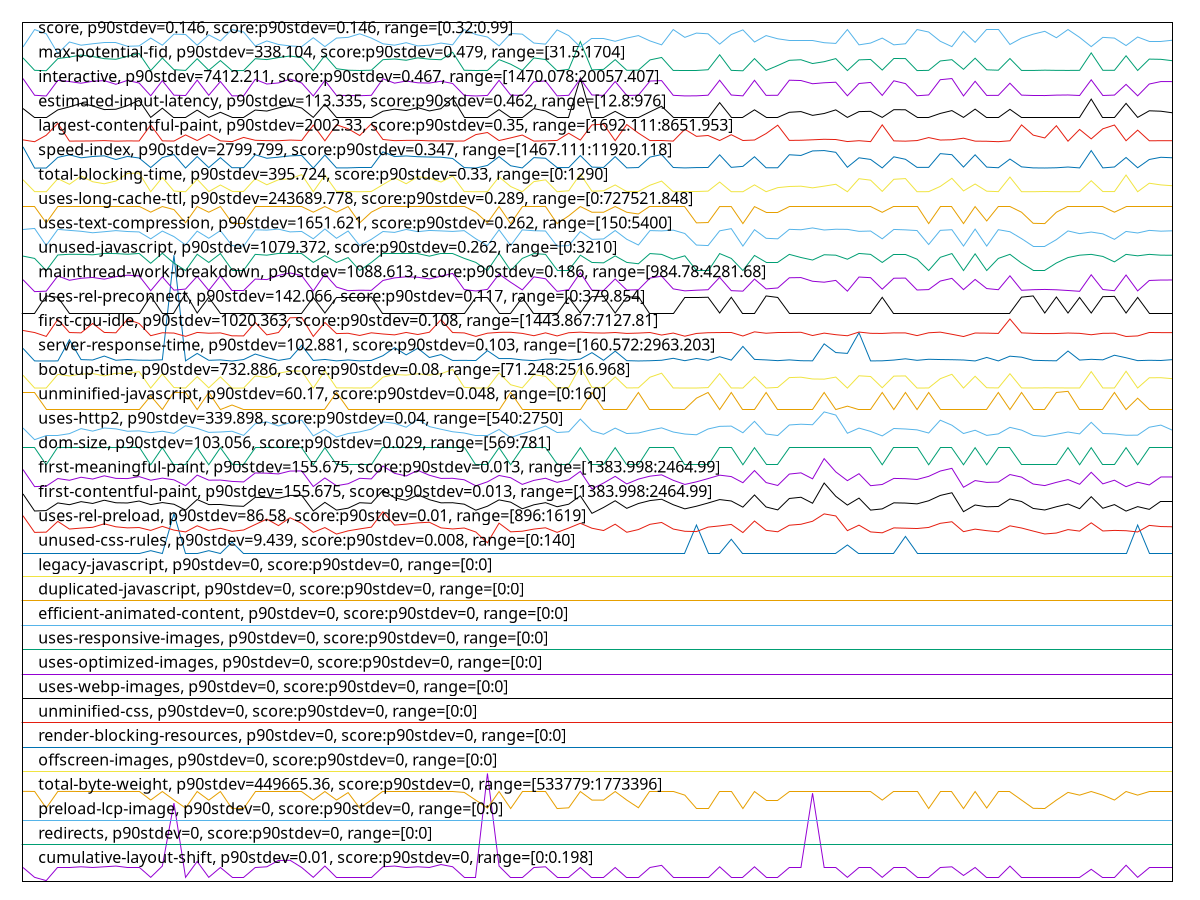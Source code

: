 reset

$cumulativeLayoutShiftP90Stdev001ScoreP90Stdev0Range00198 <<EOF
0 0.5744525546640389
1 0.17045255466403877
2 0.03621108272334811
3 0.5731552573667416
4 0.5731552573667416
5 0.6023444465559307
6 0.5744525546640389
7 0.6023444465559307
8 0.6334255276370118
9 0.5731552573667416
10 0.5731552573667416
11 0.17045255466403877
12 0.6334255276370118
13 3.2132941462556293
14 0.17045255466403877
15 0.8209390411505253
16 0.17045255466403877
17 0.5744525546640389
18 0.17045255466403877
19 0.17045255466403877
20 0.5731552573667416
21 0.6023444465559307
22 0.860668770880255
23 0.8704525546640387
24 0.5744525546640389
25 0.17045255466403877
26 0.6334255276370118
27 0.17045255466403877
28 0.17045255466403877
29 0.17045255466403877
30 0.17045255466403877
31 0.6023444465559307
32 0.6334255276370118
33 0.5731552573667416
34 0.6023444465559307
35 0.5744525546640389
36 0.6950471492586332
37 0.6044525546640387
38 0.17045255466403877
39 0.17045255466403877
40 4.426452554664038
41 0.6334255276370118
42 0.17045255466403877
43 0.17045255466403877
44 0.5731552573667416
45 0.6023444465559307
46 0.17045255466403877
47 0.17045255466403877
48 0.5744525546640389
49 0.17045255466403877
50 0.17045255466403877
51 0.5731552573667416
52 0.17045255466403877
53 0.17045255466403877
54 0.5744525546640389
55 0.6615336357451198
56 0.17045255466403877
57 0.17045255466403877
58 0.17045255466403877
59 0.17045255466403877
60 0.6023444465559307
61 0.17045255466403877
62 0.17045255466403877
63 0.6023444465559307
64 0.17045255466403877
65 0.17045255466403877
66 0.5744525546640389
67 0.5731552573667416
68 3.615996848958332
69 0.5731552573667416
70 0.5744525546640389
71 0.17045255466403877
72 0.5744525546640389
73 0.5731552573667416
74 0.17045255466403877
75 0.5744525546640389
76 0.5731552573667416
77 0.17045255466403877
78 0.17045255466403877
79 0.5731552573667416
80 0.6014795816910659
81 0.2474563084177925
82 0.5744525546640389
83 0.17045255466403877
84 0.17045255466403877
85 0.6307228249343091
86 0.17045255466403877
87 0.17045255466403877
88 0.17045255466403877
89 0.17045255466403877
90 0.17045255466403877
91 0.17045255466403877
92 0.49918405569632096
93 0.17045255466403877
94 0.17045255466403877
95 0.6663985006099846
96 0.17045255466403877
97 0.5731552573667416
98 0.5731552573667416
99 0.5731552573667416
EOF

$redirectsP90Stdev0ScoreP90Stdev0Range00 <<EOF
0 1.5
1 1.5
2 1.5
3 1.5
4 1.5
5 1.5
6 1.5
7 1.5
8 1.5
9 1.5
10 1.5
11 1.5
12 1.5
13 1.5
14 1.5
15 1.5
16 1.5
17 1.5
18 1.5
19 1.5
20 1.5
21 1.5
22 1.5
23 1.5
24 1.5
25 1.5
26 1.5
27 1.5
28 1.5
29 1.5
30 1.5
31 1.5
32 1.5
33 1.5
34 1.5
35 1.5
36 1.5
37 1.5
38 1.5
39 1.5
40 1.5
41 1.5
42 1.5
43 1.5
44 1.5
45 1.5
46 1.5
47 1.5
48 1.5
49 1.5
50 1.5
51 1.5
52 1.5
53 1.5
54 1.5
55 1.5
56 1.5
57 1.5
58 1.5
59 1.5
60 1.5
61 1.5
62 1.5
63 1.5
64 1.5
65 1.5
66 1.5
67 1.5
68 1.5
69 1.5
70 1.5
71 1.5
72 1.5
73 1.5
74 1.5
75 1.5
76 1.5
77 1.5
78 1.5
79 1.5
80 1.5
81 1.5
82 1.5
83 1.5
84 1.5
85 1.5
86 1.5
87 1.5
88 1.5
89 1.5
90 1.5
91 1.5
92 1.5
93 1.5
94 1.5
95 1.5
96 1.5
97 1.5
98 1.5
99 1.5
EOF

$preloadLcpImageP90Stdev0ScoreP90Stdev0Range00 <<EOF
0 2.5
1 2.5
2 2.5
3 2.5
4 2.5
5 2.5
6 2.5
7 2.5
8 2.5
9 2.5
10 2.5
11 2.5
12 2.5
13 2.5
14 2.5
15 2.5
16 2.5
17 2.5
18 2.5
19 2.5
20 2.5
21 2.5
22 2.5
23 2.5
24 2.5
25 2.5
26 2.5
27 2.5
28 2.5
29 2.5
30 2.5
31 2.5
32 2.5
33 2.5
34 2.5
35 2.5
36 2.5
37 2.5
38 2.5
39 2.5
40 2.5
41 2.5
42 2.5
43 2.5
44 2.5
45 2.5
46 2.5
47 2.5
48 2.5
49 2.5
50 2.5
51 2.5
52 2.5
53 2.5
54 2.5
55 2.5
56 2.5
57 2.5
58 2.5
59 2.5
60 2.5
61 2.5
62 2.5
63 2.5
64 2.5
65 2.5
66 2.5
67 2.5
68 2.5
69 2.5
70 2.5
71 2.5
72 2.5
73 2.5
74 2.5
75 2.5
76 2.5
77 2.5
78 2.5
79 2.5
80 2.5
81 2.5
82 2.5
83 2.5
84 2.5
85 2.5
86 2.5
87 2.5
88 2.5
89 2.5
90 2.5
91 2.5
92 2.5
93 2.5
94 2.5
95 2.5
96 2.5
97 2.5
98 2.5
99 2.5
EOF

$totalByteWeightP90Stdev44966536ScoreP90Stdev0Range5337791773396 <<EOF
0 3.693178515045104
1 3.689917172338967
2 3.0091481227321895
3 3.688505079732719
4 3.689901255031006
5 3.685719550839557
6 3.685714434561998
7 3.6857314888205273
8 3.6857104552350073
9 3.6857070443833013
10 3.685700791155174
11 3.337000325655127
12 3.685717845413704
13 3.3387699892152116
14 3.010125900221218
15 3.6866347960473096
16 3.3318721101152864
17 3.6866734523666436
18 2.988505079732719
19 2.9902286967947735
20 3.6866842533970456
21 3.6866666306632316
22 3.686674020841928
23 3.6866529872564078
24 3.6866677676138004
25 3.337527870718975
26 3.6866546926822608
27 3.3374920567760626
28 3.6419463854717207
29 3.010104298160414
30 3.3375216174908475
31 3.6866734523666436
32 3.6866706099902222
33 3.6866916435757418
34 3.6866751577924965
35 3.6866563981081137
36 3.6866819794959085
37 3.6866853903476144
38 3.6499601815547633
39 3.3318317483701
40 3.010134427350483
41 3.6866808425453397
42 2.988497689554023
43 3.6866546926822608
44 3.6867052869825656
45 3.68665582963283
46 2.988486888523621
47 3.0184580424634793
48 3.6866717469407906
49 3.335296036752739
50 3.3346530912061745
51 3.6866922120510264
52 3.3346610498601548
53 3.021247550683632
54 3.686701307655575
55 3.6867086978342716
56 3.686679705594771
57 3.538223522045471
58 3.010129311072924
59 3.010107140536835
60 3.6867035815567126
61 3.686703013081428
62 2.9884993949798755
63 3.6866785686442025
64 3.3318857535221102
65 3.3318812057198355
66 3.686671178465506
67 3.6866768632183495
68 3.6866706099902222
69 3.6866836849217615
70 3.6866666306632316
71 3.686704150031997
72 3.6866768632183495
73 3.6867052869825656
74 3.3346451325521937
75 3.6866922120510264
76 3.6866660621879475
77 3.6867121086859775
78 2.9902343815476167
79 3.68668482187233
80 3.6866899381498888
81 2.988515880763121
82 3.6866950544274477
83 3.0100770113467665
84 3.686683116446477
85 3.6866569665833984
86 3.335281824870631
87 2.9983527770829745
88 2.990229265270058
89 3.335302858456151
90 3.649957339178342
91 3.538208741688079
92 3.686678000168918
93 3.5382326176500203
94 3.3364699382148575
95 3.6866933490015947
96 3.538193392855402
97 3.6866484394541335
98 3.6867104032601246
99 3.6866552611575454
EOF

$offscreenImagesP90Stdev0ScoreP90Stdev0Range00 <<EOF
0 4.5
1 4.5
2 4.5
3 4.5
4 4.5
5 4.5
6 4.5
7 4.5
8 4.5
9 4.5
10 4.5
11 4.5
12 4.5
13 4.5
14 4.5
15 4.5
16 4.5
17 4.5
18 4.5
19 4.5
20 4.5
21 4.5
22 4.5
23 4.5
24 4.5
25 4.5
26 4.5
27 4.5
28 4.5
29 4.5
30 4.5
31 4.5
32 4.5
33 4.5
34 4.5
35 4.5
36 4.5
37 4.5
38 4.5
39 4.5
40 4.5
41 4.5
42 4.5
43 4.5
44 4.5
45 4.5
46 4.5
47 4.5
48 4.5
49 4.5
50 4.5
51 4.5
52 4.5
53 4.5
54 4.5
55 4.5
56 4.5
57 4.5
58 4.5
59 4.5
60 4.5
61 4.5
62 4.5
63 4.5
64 4.5
65 4.5
66 4.5
67 4.5
68 4.5
69 4.5
70 4.5
71 4.5
72 4.5
73 4.5
74 4.5
75 4.5
76 4.5
77 4.5
78 4.5
79 4.5
80 4.5
81 4.5
82 4.5
83 4.5
84 4.5
85 4.5
86 4.5
87 4.5
88 4.5
89 4.5
90 4.5
91 4.5
92 4.5
93 4.5
94 4.5
95 4.5
96 4.5
97 4.5
98 4.5
99 4.5
EOF

$renderBlockingResourcesP90Stdev0ScoreP90Stdev0Range00 <<EOF
0 5.5
1 5.5
2 5.5
3 5.5
4 5.5
5 5.5
6 5.5
7 5.5
8 5.5
9 5.5
10 5.5
11 5.5
12 5.5
13 5.5
14 5.5
15 5.5
16 5.5
17 5.5
18 5.5
19 5.5
20 5.5
21 5.5
22 5.5
23 5.5
24 5.5
25 5.5
26 5.5
27 5.5
28 5.5
29 5.5
30 5.5
31 5.5
32 5.5
33 5.5
34 5.5
35 5.5
36 5.5
37 5.5
38 5.5
39 5.5
40 5.5
41 5.5
42 5.5
43 5.5
44 5.5
45 5.5
46 5.5
47 5.5
48 5.5
49 5.5
50 5.5
51 5.5
52 5.5
53 5.5
54 5.5
55 5.5
56 5.5
57 5.5
58 5.5
59 5.5
60 5.5
61 5.5
62 5.5
63 5.5
64 5.5
65 5.5
66 5.5
67 5.5
68 5.5
69 5.5
70 5.5
71 5.5
72 5.5
73 5.5
74 5.5
75 5.5
76 5.5
77 5.5
78 5.5
79 5.5
80 5.5
81 5.5
82 5.5
83 5.5
84 5.5
85 5.5
86 5.5
87 5.5
88 5.5
89 5.5
90 5.5
91 5.5
92 5.5
93 5.5
94 5.5
95 5.5
96 5.5
97 5.5
98 5.5
99 5.5
EOF

$unminifiedCssP90Stdev0ScoreP90Stdev0Range00 <<EOF
0 6.5
1 6.5
2 6.5
3 6.5
4 6.5
5 6.5
6 6.5
7 6.5
8 6.5
9 6.5
10 6.5
11 6.5
12 6.5
13 6.5
14 6.5
15 6.5
16 6.5
17 6.5
18 6.5
19 6.5
20 6.5
21 6.5
22 6.5
23 6.5
24 6.5
25 6.5
26 6.5
27 6.5
28 6.5
29 6.5
30 6.5
31 6.5
32 6.5
33 6.5
34 6.5
35 6.5
36 6.5
37 6.5
38 6.5
39 6.5
40 6.5
41 6.5
42 6.5
43 6.5
44 6.5
45 6.5
46 6.5
47 6.5
48 6.5
49 6.5
50 6.5
51 6.5
52 6.5
53 6.5
54 6.5
55 6.5
56 6.5
57 6.5
58 6.5
59 6.5
60 6.5
61 6.5
62 6.5
63 6.5
64 6.5
65 6.5
66 6.5
67 6.5
68 6.5
69 6.5
70 6.5
71 6.5
72 6.5
73 6.5
74 6.5
75 6.5
76 6.5
77 6.5
78 6.5
79 6.5
80 6.5
81 6.5
82 6.5
83 6.5
84 6.5
85 6.5
86 6.5
87 6.5
88 6.5
89 6.5
90 6.5
91 6.5
92 6.5
93 6.5
94 6.5
95 6.5
96 6.5
97 6.5
98 6.5
99 6.5
EOF

$usesWebpImagesP90Stdev0ScoreP90Stdev0Range00 <<EOF
0 7.5
1 7.5
2 7.5
3 7.5
4 7.5
5 7.5
6 7.5
7 7.5
8 7.5
9 7.5
10 7.5
11 7.5
12 7.5
13 7.5
14 7.5
15 7.5
16 7.5
17 7.5
18 7.5
19 7.5
20 7.5
21 7.5
22 7.5
23 7.5
24 7.5
25 7.5
26 7.5
27 7.5
28 7.5
29 7.5
30 7.5
31 7.5
32 7.5
33 7.5
34 7.5
35 7.5
36 7.5
37 7.5
38 7.5
39 7.5
40 7.5
41 7.5
42 7.5
43 7.5
44 7.5
45 7.5
46 7.5
47 7.5
48 7.5
49 7.5
50 7.5
51 7.5
52 7.5
53 7.5
54 7.5
55 7.5
56 7.5
57 7.5
58 7.5
59 7.5
60 7.5
61 7.5
62 7.5
63 7.5
64 7.5
65 7.5
66 7.5
67 7.5
68 7.5
69 7.5
70 7.5
71 7.5
72 7.5
73 7.5
74 7.5
75 7.5
76 7.5
77 7.5
78 7.5
79 7.5
80 7.5
81 7.5
82 7.5
83 7.5
84 7.5
85 7.5
86 7.5
87 7.5
88 7.5
89 7.5
90 7.5
91 7.5
92 7.5
93 7.5
94 7.5
95 7.5
96 7.5
97 7.5
98 7.5
99 7.5
EOF

$usesOptimizedImagesP90Stdev0ScoreP90Stdev0Range00 <<EOF
0 8.5
1 8.5
2 8.5
3 8.5
4 8.5
5 8.5
6 8.5
7 8.5
8 8.5
9 8.5
10 8.5
11 8.5
12 8.5
13 8.5
14 8.5
15 8.5
16 8.5
17 8.5
18 8.5
19 8.5
20 8.5
21 8.5
22 8.5
23 8.5
24 8.5
25 8.5
26 8.5
27 8.5
28 8.5
29 8.5
30 8.5
31 8.5
32 8.5
33 8.5
34 8.5
35 8.5
36 8.5
37 8.5
38 8.5
39 8.5
40 8.5
41 8.5
42 8.5
43 8.5
44 8.5
45 8.5
46 8.5
47 8.5
48 8.5
49 8.5
50 8.5
51 8.5
52 8.5
53 8.5
54 8.5
55 8.5
56 8.5
57 8.5
58 8.5
59 8.5
60 8.5
61 8.5
62 8.5
63 8.5
64 8.5
65 8.5
66 8.5
67 8.5
68 8.5
69 8.5
70 8.5
71 8.5
72 8.5
73 8.5
74 8.5
75 8.5
76 8.5
77 8.5
78 8.5
79 8.5
80 8.5
81 8.5
82 8.5
83 8.5
84 8.5
85 8.5
86 8.5
87 8.5
88 8.5
89 8.5
90 8.5
91 8.5
92 8.5
93 8.5
94 8.5
95 8.5
96 8.5
97 8.5
98 8.5
99 8.5
EOF

$usesResponsiveImagesP90Stdev0ScoreP90Stdev0Range00 <<EOF
0 9.5
1 9.5
2 9.5
3 9.5
4 9.5
5 9.5
6 9.5
7 9.5
8 9.5
9 9.5
10 9.5
11 9.5
12 9.5
13 9.5
14 9.5
15 9.5
16 9.5
17 9.5
18 9.5
19 9.5
20 9.5
21 9.5
22 9.5
23 9.5
24 9.5
25 9.5
26 9.5
27 9.5
28 9.5
29 9.5
30 9.5
31 9.5
32 9.5
33 9.5
34 9.5
35 9.5
36 9.5
37 9.5
38 9.5
39 9.5
40 9.5
41 9.5
42 9.5
43 9.5
44 9.5
45 9.5
46 9.5
47 9.5
48 9.5
49 9.5
50 9.5
51 9.5
52 9.5
53 9.5
54 9.5
55 9.5
56 9.5
57 9.5
58 9.5
59 9.5
60 9.5
61 9.5
62 9.5
63 9.5
64 9.5
65 9.5
66 9.5
67 9.5
68 9.5
69 9.5
70 9.5
71 9.5
72 9.5
73 9.5
74 9.5
75 9.5
76 9.5
77 9.5
78 9.5
79 9.5
80 9.5
81 9.5
82 9.5
83 9.5
84 9.5
85 9.5
86 9.5
87 9.5
88 9.5
89 9.5
90 9.5
91 9.5
92 9.5
93 9.5
94 9.5
95 9.5
96 9.5
97 9.5
98 9.5
99 9.5
EOF

$efficientAnimatedContentP90Stdev0ScoreP90Stdev0Range00 <<EOF
0 10.5
1 10.5
2 10.5
3 10.5
4 10.5
5 10.5
6 10.5
7 10.5
8 10.5
9 10.5
10 10.5
11 10.5
12 10.5
13 10.5
14 10.5
15 10.5
16 10.5
17 10.5
18 10.5
19 10.5
20 10.5
21 10.5
22 10.5
23 10.5
24 10.5
25 10.5
26 10.5
27 10.5
28 10.5
29 10.5
30 10.5
31 10.5
32 10.5
33 10.5
34 10.5
35 10.5
36 10.5
37 10.5
38 10.5
39 10.5
40 10.5
41 10.5
42 10.5
43 10.5
44 10.5
45 10.5
46 10.5
47 10.5
48 10.5
49 10.5
50 10.5
51 10.5
52 10.5
53 10.5
54 10.5
55 10.5
56 10.5
57 10.5
58 10.5
59 10.5
60 10.5
61 10.5
62 10.5
63 10.5
64 10.5
65 10.5
66 10.5
67 10.5
68 10.5
69 10.5
70 10.5
71 10.5
72 10.5
73 10.5
74 10.5
75 10.5
76 10.5
77 10.5
78 10.5
79 10.5
80 10.5
81 10.5
82 10.5
83 10.5
84 10.5
85 10.5
86 10.5
87 10.5
88 10.5
89 10.5
90 10.5
91 10.5
92 10.5
93 10.5
94 10.5
95 10.5
96 10.5
97 10.5
98 10.5
99 10.5
EOF

$duplicatedJavascriptP90Stdev0ScoreP90Stdev0Range00 <<EOF
0 11.5
1 11.5
2 11.5
3 11.5
4 11.5
5 11.5
6 11.5
7 11.5
8 11.5
9 11.5
10 11.5
11 11.5
12 11.5
13 11.5
14 11.5
15 11.5
16 11.5
17 11.5
18 11.5
19 11.5
20 11.5
21 11.5
22 11.5
23 11.5
24 11.5
25 11.5
26 11.5
27 11.5
28 11.5
29 11.5
30 11.5
31 11.5
32 11.5
33 11.5
34 11.5
35 11.5
36 11.5
37 11.5
38 11.5
39 11.5
40 11.5
41 11.5
42 11.5
43 11.5
44 11.5
45 11.5
46 11.5
47 11.5
48 11.5
49 11.5
50 11.5
51 11.5
52 11.5
53 11.5
54 11.5
55 11.5
56 11.5
57 11.5
58 11.5
59 11.5
60 11.5
61 11.5
62 11.5
63 11.5
64 11.5
65 11.5
66 11.5
67 11.5
68 11.5
69 11.5
70 11.5
71 11.5
72 11.5
73 11.5
74 11.5
75 11.5
76 11.5
77 11.5
78 11.5
79 11.5
80 11.5
81 11.5
82 11.5
83 11.5
84 11.5
85 11.5
86 11.5
87 11.5
88 11.5
89 11.5
90 11.5
91 11.5
92 11.5
93 11.5
94 11.5
95 11.5
96 11.5
97 11.5
98 11.5
99 11.5
EOF

$legacyJavascriptP90Stdev0ScoreP90Stdev0Range00 <<EOF
0 12.5
1 12.5
2 12.5
3 12.5
4 12.5
5 12.5
6 12.5
7 12.5
8 12.5
9 12.5
10 12.5
11 12.5
12 12.5
13 12.5
14 12.5
15 12.5
16 12.5
17 12.5
18 12.5
19 12.5
20 12.5
21 12.5
22 12.5
23 12.5
24 12.5
25 12.5
26 12.5
27 12.5
28 12.5
29 12.5
30 12.5
31 12.5
32 12.5
33 12.5
34 12.5
35 12.5
36 12.5
37 12.5
38 12.5
39 12.5
40 12.5
41 12.5
42 12.5
43 12.5
44 12.5
45 12.5
46 12.5
47 12.5
48 12.5
49 12.5
50 12.5
51 12.5
52 12.5
53 12.5
54 12.5
55 12.5
56 12.5
57 12.5
58 12.5
59 12.5
60 12.5
61 12.5
62 12.5
63 12.5
64 12.5
65 12.5
66 12.5
67 12.5
68 12.5
69 12.5
70 12.5
71 12.5
72 12.5
73 12.5
74 12.5
75 12.5
76 12.5
77 12.5
78 12.5
79 12.5
80 12.5
81 12.5
82 12.5
83 12.5
84 12.5
85 12.5
86 12.5
87 12.5
88 12.5
89 12.5
90 12.5
91 12.5
92 12.5
93 12.5
94 12.5
95 12.5
96 12.5
97 12.5
98 12.5
99 12.5
EOF

$unusedCssRulesP90Stdev9439ScoreP90Stdev0008Range0140 <<EOF
0 13.437
1 13.437
2 13.437
3 13.437
4 13.437
5 13.437
6 13.437
7 13.437
8 13.437
9 13.437
10 13.437
11 13.553666666666667
12 13.437
13 15.070333333333332
14 13.437
15 13.437
16 13.553666666666667
17 13.437
18 13.903666666666666
19 13.437
20 13.437
21 13.437
22 13.437
23 13.437
24 13.437
25 13.437
26 13.437
27 13.437
28 13.437
29 13.437
30 13.437
31 13.437
32 13.437
33 13.437
34 13.437
35 13.437
36 13.437
37 13.437
38 13.437
39 13.437
40 13.437
41 13.437
42 13.437
43 13.437
44 13.437
45 13.437
46 13.437
47 13.437
48 13.437
49 13.437
50 13.437
51 13.437
52 13.437
53 13.437
54 13.437
55 13.437
56 13.437
57 13.437
58 14.603666666666665
59 13.437
60 13.437
61 14.020333333333333
62 13.437
63 13.437
64 13.437
65 13.437
66 13.437
67 13.437
68 13.437
69 13.437
70 13.437
71 13.786999999999999
72 13.437
73 13.437
74 13.437
75 13.437
76 14.136999999999999
77 13.437
78 13.437
79 13.437
80 13.437
81 13.437
82 13.437
83 13.437
84 13.437
85 13.437
86 13.437
87 13.437
88 13.437
89 13.437
90 13.437
91 13.437
92 13.437
93 13.437
94 13.437
95 13.437
96 14.603666666666665
97 13.437
98 13.437
99 13.437
EOF

$usesRelPreloadP90Stdev8658ScoreP90Stdev001Range8961619 <<EOF
0 14.98488190954774
1 14.302469849246233
2 14.313022613065328
3 14.75272110552764
4 14.439655778894473
5 14.478349246231158
6 14.511766331658293
7 14.654228643216081
8 14.531113065326634
9 14.487143216080403
10 14.501213567839198
11 14.383374371859297
12 14.548701005025126
13 14.395685929648241
14 14.321816582914574
15 14.573324120603015
16 14.385133165829146
17 14.46955527638191
18 14.346439698492464
19 14.400962311557791
20 14.624329145728645
21 14.847695979899498
22 14.580359296482413
23 14.902218592964825
24 14.675334170854272
25 14.304228643216081
26 14.499454773869347
27 14.233876884422111
28 14.365786432160805
29 14.44493216080402
30 14.51704271356784
31 15.14669095477387
32 14.601464824120605
33 14.640158291457286
34 14.692922110552765
35 14.717545226130653
36 14.487143216080403
37 14.443173366834172
38 14.481866834170855
39 14.318298994974874
40 13.875082914572864
41 14.68061055276382
42 14.325334170854273
43 14.349957286432161
44 14.437896984924624
45 14.490660804020102
46 14.304228643216081
47 14.480108040201007
48 14.675334170854272
49 14.473072864321608
50 14.37809798994975
51 14.638399497487438
52 14.307746231155779
53 14.418550251256281
54 14.63312311557789
55 14.708751256281408
56 14.439655778894473
57 14.348198492462313
58 14.335886934673368
59 14.51880150753769
60 14.568047738693469
61 14.627846733668342
62 14.295434673366834
63 14.768550251256283
64 14.386891959798996
65 14.327092964824121
66 14.596188442211057
67 14.63488190954774
68 14.757997487437187
69 15.060510050251256
70 14.976087939698493
71 14.372821608040201
72 14.599706030150754
73 14.321816582914574
74 14.284881909547739
75 14.487143216080403
76 14.474831658291459
77 14.460761306532664
78 14.504731155778895
79 14.673575376884424
80 14.738650753768844
81 14.33236934673367
82 14.436138190954775
83 14.372821608040201
84 14.325334170854273
85 14.571565326633166
86 14.481866834170855
87 14.35699246231156
88 14.23739447236181
89 14.276087939698494
90 14.416791457286433
91 14.35523366834171
92 14.694680904522613
93 14.360510050251257
94 14.383374371859297
95 14.371062814070353
96 14.320057788944725
97 14.58915326633166
98 14.54166582914573
99 14.532871859296483
EOF

$firstContentfulPaintP90Stdev155675ScoreP90Stdev0013Range1383998246499 <<EOF
0 15.878032475097232
1 15.17803247509723
2 15.196941676403497
3 15.50895843141277
4 15.43712104197778
5 15.561911317180037
6 15.487551322431363
7 15.620670445460064
8 15.515394176526577
9 15.50675804412754
10 15.587850730016246
11 15.440173210610958
12 15.524994091192543
13 15.45572238434777
14 15.215950816991318
15 15.649055498875889
16 15.442217945336987
17 15.446524524262763
18 15.3910628179103
19 15.37005029678192
20 15.737048015737564
21 15.72832917496759
22 15.696628894349903
23 15.816002919982932
24 15.819534107931142
25 15.181440749216403
26 15.53277614478888
27 15.215244349656203
28 15.294920080328865
29 15.517824883650327
30 15.49380958916586
31 16.02179455724765
32 15.721573509280075
33 15.613709157572575
34 15.843965816088748
35 15.643056844527955
36 15.51361077727817
37 15.517782380737483
38 15.458365606035741
39 15.210409356138307
40 15.374488979355727
41 15.63470846833615
42 15.540715401726374
43 15.2693700860725
44 15.432758749774358
45 15.520645009353922
46 15.353115757831858
47 15.457411013587803
48 15.801398574511381
49 15.082558296847564
50 15.323778409422847
51 15.597491998867682
52 15.28811731681901
53 15.485175754221572
54 15.606110325992418
55 15.660370463511494
56 15.436667294664982
57 15.266854373123062
58 15.374308629157982
59 15.506144623709734
60 15.647309433267145
61 15.588773732461394
62 15.337494214270475
63 15.835437664062884
64 15.343400970428474
65 15.224783381771337
66 15.691690515368332
67 15.742017410358239
68 15.496324153387924
69 16.324323398509936
70 15.781618637855491
71 15.421778064804634
72 15.707035789996226
73 15.215464905312043
74 15.26521054425062
75 15.513169091602803
76 15.503246384544694
77 15.470626547663981
78 15.597946320544168
79 15.81609022326337
80 15.926191721532074
81 15.151331456011945
82 15.425171979831628
83 15.351151434022022
84 15.363725403859723
85 15.672077718545383
86 15.567665866960958
87 15.28409562228203
88 15.220061078408849
89 15.352084200649852
90 15.465702527774587
91 15.273812214828428
92 15.7645652056222
93 15.290436597387465
94 15.440453500090257
95 15.17504004028751
96 15.357756616423519
97 15.2459923352807
98 15.571874229696244
99 15.572078703168845
EOF

$firstMeaningfulPaintP90Stdev155675ScoreP90Stdev0013Range1383998246499 <<EOF
0 16.878032475097232
1 16.178032475097233
2 16.196941676403497
3 16.508958431412772
4 16.43712104197778
5 16.561911317180037
6 16.48755132243136
7 16.620670445460064
8 16.515394176526577
9 16.50675804412754
10 16.587850730016246
11 16.440173210610958
12 16.524994091192543
13 16.45572238434777
14 16.215950816991317
15 16.64905549887589
16 16.44221794533699
17 16.446524524262763
18 16.3910628179103
19 16.370050296781923
20 16.737048015737564
21 16.728329174967588
22 16.696628894349903
23 16.81600291998293
24 16.81953410793114
25 16.181440749216403
26 16.53277614478888
27 16.215244349656203
28 16.294920080328865
29 16.517824883650327
30 16.49380958916586
31 17.02179455724765
32 16.721573509280077
33 16.613709157572575
34 16.843965816088748
35 16.643056844527955
36 16.51361077727817
37 16.517782380737483
38 16.45836560603574
39 16.210409356138307
40 16.37448897935573
41 16.63470846833615
42 16.540715401726374
43 16.2693700860725
44 16.432758749774358
45 16.52064500935392
46 16.35311575783186
47 16.4574110135878
48 16.80139857451138
49 16.082558296847562
50 16.323778409422847
51 16.59749199886768
52 16.288117316819008
53 16.485175754221572
54 16.606110325992418
55 16.660370463511494
56 16.436667294664982
57 16.26685437312306
58 16.374308629157984
59 16.506144623709734
60 16.647309433267143
61 16.588773732461394
62 16.337494214270475
63 16.835437664062884
64 16.343400970428476
65 16.22478338177134
66 16.691690515368332
67 16.742017410358237
68 16.496324153387924
69 17.324323398509936
70 16.78161863785549
71 16.421778064804634
72 16.707035789996226
73 16.215464905312043
74 16.265210544250618
75 16.5131690916028
76 16.503246384544692
77 16.47062654766398
78 16.597946320544168
79 16.81609022326337
80 16.926191721532074
81 16.151331456011945
82 16.425171979831628
83 16.35115143402202
84 16.363725403859725
85 16.67207771854538
86 16.567665866960958
87 16.284095622282027
88 16.220061078408847
89 16.352084200649852
90 16.465702527774585
91 16.27381221482843
92 16.7645652056222
93 16.290436597387465
94 16.440453500090257
95 16.17504004028751
96 16.35775661642352
97 16.2459923352807
98 16.571874229696242
99 16.572078703168845
EOF

$domSizeP90Stdev103056ScoreP90Stdev0029Range569781 <<EOF
0 17.773
1 17.773
2 17.073
3 17.773
4 17.773
5 17.773
6 17.773
7 17.773
8 17.773
9 17.773
10 17.773
11 17.073
12 17.773
13 17.073
14 17.073
15 17.773
16 17.073
17 17.773
18 17.073
19 17.073
20 17.773
21 17.773
22 17.773
23 17.773
24 17.773
25 17.073
26 17.773
27 17.073
28 17.073
29 17.073
30 17.073
31 17.773
32 17.773
33 17.773
34 17.773
35 17.773
36 17.773
37 17.773
38 17.773
39 17.073
40 17.073
41 17.773
42 17.073
43 17.773
44 17.773
45 17.773
46 17.073
47 17.073
48 17.773
49 17.073
50 17.073
51 17.773
52 17.073
53 17.073
54 17.773
55 17.773
56 17.773
57 17.073
58 17.073
59 17.073
60 17.773
61 17.773
62 17.073
63 17.773
64 17.073
65 17.073
66 17.773
67 17.773
68 17.773
69 17.773
70 17.773
71 17.773
72 17.773
73 17.773
74 17.073
75 17.773
76 17.773
77 17.773
78 17.073
79 17.773
80 17.773
81 17.073
82 17.773
83 17.073
84 17.773
85 17.773
86 17.073
87 17.073
88 17.073
89 17.073
90 17.773
91 17.073
92 17.773
93 17.073
94 17.073
95 17.773
96 17.073
97 17.773
98 17.773
99 17.773
EOF

$usesHttp2P90Stdev339898ScoreP90Stdev004Range5402750 <<EOF
0 18.579625
1 18.100948529411763
2 18.255360294117647
3 18.255360294117647
4 18.348007352941174
5 18.55388970588235
6 18.450948529411765
7 18.579625
8 18.54359558823529
9 18.445801470588233
10 18.46124264705882
11 18.38918382352941
12 18.445801470588233
13 18.358301470588234
14 18.672272058823527
15 18.56418382352941
16 18.39947794117647
17 18.41491911764706
18 18.445801470588233
19 18.275948529411764
20 18.754624999999997
21 18.82668382352941
22 18.66197794117647
23 18.795801470588234
24 18.903889705882353
25 18.255360294117647
26 18.517860294117646
27 18.209036764705882
28 18.353154411764706
29 18.420066176470588
30 18.533301470588235
31 18.82668382352941
32 18.770066176470586
33 18.610507352941177
34 18.93477205882353
35 18.636242647058822
36 18.528154411764703
37 18.425213235294116
38 18.373742647058823
39 18.281095588235292
40 18.281095588235292
41 18.517860294117646
42 18.188448529411765
43 18.348007352941174
44 18.48697794117647
45 18.66197794117647
46 18.39433088235294
47 18.425213235294116
48 18.945066176470586
49 18.46124264705882
50 18.32227205882353
51 18.574477941176468
52 18.353154411764706
53 18.373742647058823
54 18.492124999999998
55 18.58477205882353
56 18.41491911764706
57 18.332566176470586
58 18.301683823529412
59 18.538448529411763
60 18.646536764705882
61 18.65683088235294
62 18.384036764705883
63 18.85241911764706
64 18.332566176470586
65 18.270801470588236
66 18.703154411764704
67 18.73403676470588
68 18.713448529411764
69 19.238448529411762
70 19.109772058823527
71 18.363448529411762
72 18.574477941176468
73 18.440654411764704
74 18.255360294117647
75 18.55903676470588
76 18.538448529411763
77 18.502419117647058
78 18.373742647058823
79 18.89874264705882
80 18.692860294117647
81 18.353154411764706
82 18.48697794117647
83 18.275948529411764
84 18.337713235294117
85 18.605360294117645
86 18.492124999999998
87 18.275948529411764
88 18.234772058823527
89 18.32227205882353
90 18.41491911764706
91 18.337713235294117
92 18.811242647058823
93 18.353154411764706
94 18.337713235294117
95 18.281095588235292
96 18.286242647058824
97 18.610507352941177
98 18.698007352941175
99 18.48697794117647
EOF

$unminifiedJavascriptP90Stdev6017ScoreP90Stdev0048Range0160 <<EOF
0 20.034333333333333
1 20.034333333333333
2 19.334333333333333
3 19.334333333333333
4 19.334333333333333
5 19.334333333333333
6 19.334333333333333
7 19.334333333333333
8 19.334333333333333
9 19.334333333333333
10 19.334333333333333
11 19.894333333333332
12 19.334333333333333
13 20.034333333333333
14 20.034333333333333
15 19.334333333333333
16 20.034333333333333
17 19.334333333333333
18 19.521
19 19.334333333333333
20 19.334333333333333
21 19.334333333333333
22 19.334333333333333
23 19.334333333333333
24 19.334333333333333
25 19.334333333333333
26 19.334333333333333
27 20.034333333333333
28 19.334333333333333
29 19.334333333333333
30 19.334333333333333
31 19.334333333333333
32 19.334333333333333
33 19.334333333333333
34 19.334333333333333
35 19.334333333333333
36 19.334333333333333
37 19.334333333333333
38 19.334333333333333
39 19.334333333333333
40 19.334333333333333
41 19.334333333333333
42 20.034333333333333
43 19.334333333333333
44 19.334333333333333
45 19.334333333333333
46 19.334333333333333
47 19.334333333333333
48 19.334333333333333
49 20.034333333333333
50 19.334333333333333
51 19.334333333333333
52 19.334333333333333
53 20.034333333333333
54 19.334333333333333
55 19.334333333333333
56 19.334333333333333
57 19.334333333333333
58 19.801
59 20.034333333333333
60 19.334333333333333
61 20.034333333333333
62 19.334333333333333
63 19.334333333333333
64 20.034333333333333
65 19.334333333333333
66 19.334333333333333
67 19.334333333333333
68 19.334333333333333
69 20.034333333333333
70 19.334333333333333
71 19.474333333333334
72 19.334333333333333
73 19.334333333333333
74 20.034333333333333
75 19.334333333333333
76 20.034333333333333
77 19.334333333333333
78 20.034333333333333
79 19.334333333333333
80 19.334333333333333
81 19.334333333333333
82 19.334333333333333
83 19.334333333333333
84 20.034333333333333
85 19.334333333333333
86 20.034333333333333
87 19.334333333333333
88 19.334333333333333
89 20.034333333333333
90 20.081
91 19.334333333333333
92 19.334333333333333
93 19.334333333333333
94 20.034333333333333
95 19.334333333333333
96 19.801
97 19.334333333333333
98 19.334333333333333
99 19.334333333333333
EOF

$bootupTimeP90Stdev732886ScoreP90Stdev008Range712482516968 <<EOF
0 20.740354351017242
1 20.217484502181282
2 20.21718287508556
3 20.775472981386947
4 20.71131444470101
5 20.785996736324726
6 20.809415410402526
7 20.71492098112305
8 20.822405580204354
9 20.815592271501497
10 20.88713562086113
11 20.215778649419835
12 20.791394273827095
13 20.236525975391515
14 20.216774451793267
15 20.682818621710553
16 20.22470623417643
17 20.67371208116511
18 20.21346088331588
19 20.215668966839573
20 20.71235065644612
21 20.650498340329378
22 20.823792487567932
23 20.9094444804097
24 20.915211475024535
25 20.21447977675884
26 20.925263306228814
27 20.222742050074633
28 20.222498150652733
29 20.217556661773557
30 20.222573196628705
31 20.66381178510461
32 20.768489376046315
33 20.746339267600753
34 20.79993219678539
35 20.75077130975845
36 20.801473525676442
37 20.97564080398156
38 20.24564550466357
39 20.215211475024535
40 20.21704288547654
41 20.836307847252574
42 20.351458887587725
43 20.222654015372054
44 20.76782839418105
45 20.692616451150016
46 20.215901320726708
47 20.242112571025654
48 21.095871673442797
49 20.243128578084924
50 20.239237732869313
51 20.67165408959335
52 20.220378101831617
53 20.225625547382048
54 20.66010855482892
55 20.823645281999685
56 20.21944147032385
57 20.216143776956763
58 20.216797542862796
59 20.232962734724843
60 20.80996959607122
61 20.219056138101088
62 20.21706309016238
63 20.679617622197114
64 20.21620872058981
65 20.242213594454846
66 20.6440645910819
67 20.660493887051683
68 20.58713211596665
69 20.580538172424315
70 20.664628631689194
71 20.21346954246695
72 20.71847844902234
73 20.688699628481185
74 20.22886406988347
75 20.704792660750954
76 20.712578680757716
77 20.216214493357192
78 20.218552464146992
79 20.59874836713151
80 20.779789568197
81 20.215886888808253
82 20.69918153085544
83 20.22717697861602
84 20.220712922339786
85 20.803605120032326
86 20.22082549130374
87 20.217543673046947
88 20.224309356418903
89 20.221747690893046
90 20.21976763168095
91 20.21877038611567
92 20.89003210689516
93 20.220409852052217
94 20.219842677656917
95 20.903756861346373
96 20.217210295730627
97 20.636440208561837
98 20.640030869873577
99 20.598816197148253
EOF

$serverResponseTimeP90Stdev102881ScoreP90Stdev0103Range1605722963203 <<EOF
0 21.840390959310486
1 21.326666344663852
2 21.325624956618043
3 21.326898451954897
4 22.194086881074856
5 21.38053535215097
6 21.365904855905583
7 21.526232193502324
8 21.353182281592566
9 21.383320639643483
10 21.357805858830137
11 21.353032185544357
12 21.372338870013287
13 25.6594874208901
14 21.328792447449803
15 21.63409554641372
16 21.352191957150783
17 21.369109483903912
18 21.322746826209112
19 21.38302663707483
20 21.609510742146483
21 21.46465103442483
22 21.34944844897066
23 21.424586221226985
24 21.96619156367366
25 21.34481868220533
26 21.387093156813897
27 21.329624938933677
28 21.36733773158229
29 21.328812563415028
30 21.348277080841864
31 21.54042787542249
32 21.872256195606763
33 21.57509232564874
34 21.84431202514717
35 21.467016981411522
36 21.586923607964156
37 21.346865868512324
38 21.35026082448931
39 21.343108825161316
40 21.74696622728388
41 21.423741350687592
42 21.424949855982952
43 21.36809904349691
44 21.3385641644027
45 21.398167769360512
46 21.40337470958957
47 21.356860408464623
48 21.40480603788433
49 21.666553429993126
50 21.352502980920782
51 21.727035947893018
52 21.338435731701658
53 21.325592461597296
54 21.334977333065122
55 21.354257712041065
56 21.434034535354364
57 21.33631736582541
58 21.42769955369084
59 21.355113414254042
60 21.499202525769437
61 21.359579158533702
62 21.921961198292575
63 21.389421966634025
64 21.368468867780635
65 21.338858166971356
66 21.370259188685544
67 21.33562259133422
68 21.33093866620098
69 22.026186656262364
70 21.670098482018318
71 21.635401536771322
72 22.482088702564454
73 21.327535973314294
74 21.331573092796496
75 21.362432530831587
76 21.41426054153947
77 21.351812848575413
78 21.394696991668454
79 21.383614642212137
80 21.37688198338996
81 21.364994995324697
82 21.326186656262365
83 21.469633604272545
84 21.327718564383247
85 21.52136412991819
86 21.48044361450737
87 21.35346081034182
88 21.340049651065375
89 21.331772705066793
90 21.732595691204462
91 21.36181357805547
92 21.39288810218026
93 21.37138723012001
94 21.56032411241067
95 21.457010062403704
96 21.339020642075084
97 21.353677443813456
98 21.344722744525033
99 21.379902472937395
EOF

$firstCpuIdleP90Stdev1020363ScoreP90Stdev0108Range1443867712781 <<EOF
0 22.575070016513944
1 22.49025361881295
2 22.331380643975027
3 23.024794347933277
4 22.490122774370466
5 22.477081302191436
6 22.861413299993252
7 22.493704331088775
8 22.480041967597405
9 23.031380643975027
10 22.86000100640036
11 22.360543804240187
12 22.480898516637215
13 22.468323263866413
14 22.33365981643213
15 22.493588912517406
16 22.462021244592336
17 22.475318345492685
18 22.35465552886635
19 22.352136153559037
20 22.903426486358434
21 22.395093348144005
22 22.491422954935796
23 23.093404215257014
24 23.10876714330772
25 22.32952210196776
26 22.902012677724628
27 22.447754104314697
28 22.45949167719161
29 22.369854143843494
30 22.47926130833424
31 22.430279484693266
32 22.394283352179524
33 22.493739039298784
34 22.408958038462757
35 22.502142282588185
36 23.016769451679146
37 22.489900752011216
38 22.474700346531176
39 22.33299540212629
40 22.46326633276083
41 22.497161792183213
42 22.500914576070894
43 22.45513331767791
44 22.35965481955174
45 22.477887854881118
46 22.350105723273646
47 22.482023365649614
48 22.50597588702202
49 22.47800272252852
50 22.46827175247537
51 22.49158148330769
52 22.453736863149107
53 22.46827368070926
54 22.490761983904754
55 22.386945182651953
56 22.469281871571358
57 22.339763089884624
58 22.452835138343893
59 22.483028113236912
60 22.48976191917119
61 22.491964100003717
62 22.34823271951221
63 22.518488747653407
64 22.46132625400625
65 22.490493270739186
66 22.49401890867471
67 22.500104139367235
68 22.367276232864544
69 22.466552318770116
70 22.401482688867066
71 22.35833824899835
72 22.51018053874855
73 22.45784882191796
74 22.453056334317193
75 22.476494292703148
76 22.473734714545632
77 22.36419512170599
78 22.480141960297665
79 22.506352168092413
80 22.418816822876565
81 22.32591203493409
82 22.469723161670014
83 22.465151043656594
84 22.45329874086327
85 23.044099963363557
86 22.47596044737781
87 22.45631036673631
88 22.44667885223255
89 22.449535930159367
90 22.469453484387504
91 22.456860188856737
92 22.39943800342399
93 22.458194526708105
94 22.461809689788485
95 22.328754664879835
96 22.35066215648169
97 22.49209645948712
98 22.487436744562725
99 22.484989815757253
EOF

$usesRelPreconnectP90Stdev142066ScoreP90Stdev0117Range0379854 <<EOF
0 23.289291327298784
1 23.289291327298784
2 23.989291327298783
3 23.933843603557847
4 23.289291327298784
5 23.289291327298784
6 23.289291327298784
7 23.289291327298784
8 23.289291327298784
9 23.289291327298784
10 23.289291327298784
11 23.983018539009922
12 23.289291327298784
13 23.289291327298784
14 24.093185970577032
15 23.289291327298784
16 23.930233152538683
17 23.289291327298784
18 23.289291327298784
19 23.289291327298784
20 23.289291327298784
21 23.289291327298784
22 23.289291327298784
23 23.289291327298784
24 23.289291327298784
25 23.927189876708933
26 23.289291327298784
27 23.926622701519523
28 23.925818497892745
29 23.924188927385856
30 23.94302845550577
31 23.289291327298784
32 23.289291327298784
33 23.289291327298784
34 23.289291327298784
35 23.289291327298784
36 23.289291327298784
37 23.289291327298784
38 23.289291327298784
39 23.926106318138118
40 23.924188927385856
41 23.289291327298784
42 23.289291327298784
43 23.925238624751334
44 23.289291327298784
45 23.289291327298784
46 23.289291327298784
47 23.927312623578285
48 23.289291327298784
49 23.960691306740195
50 23.962799166772484
51 23.289291327298784
52 23.9376233606037
53 23.957004668009024
54 23.289291327298784
55 23.289291327298784
56 23.289291327298784
57 23.926525350554176
58 23.924188927385856
59 23.935760994310108
60 23.289291327298784
61 23.934046770789873
62 23.289291327298784
63 23.289291327298784
64 23.98945216802414
65 23.927490394906307
66 23.289291327298784
67 23.289291327298784
68 23.289291327298784
69 23.289291327298784
70 23.289291327298784
71 23.289291327298784
72 23.289291327298784
73 23.289291327298784
74 23.932544179803003
75 23.289291327298784
76 23.289291327298784
77 23.289291327298784
78 23.289291327298784
79 23.289291327298784
80 23.289291327298784
81 23.289291327298784
82 23.289291327298784
83 23.289291327298784
84 23.289291327298784
85 23.289291327298784
86 23.939853967505336
87 23.98948602922948
88 23.289291327298784
89 23.946511927004916
90 23.289291327298784
91 23.92583966114608
92 23.289291327298784
93 23.9587654506866
94 23.97181894534439
95 23.289291327298784
96 23.92851892901845
97 23.289291327298784
98 23.289291327298784
99 23.289291327298784
EOF

$mainthreadWorkBreakdownP90Stdev1088613ScoreP90Stdev0186Range98478428168 <<EOF
0 24.654752783934537
1 24.166311318543713
2 24.18515529098226
3 24.808831624692807
4 24.63036933419937
5 24.71275558293547
6 24.746174314813945
7 24.67690131847675
8 24.780910184211756
9 24.838779863264115
10 24.813132711481927
11 24.202491820622875
12 24.773207039018605
13 24.225769062334688
14 24.272063868112145
15 24.79343095909307
16 24.214640422126838
17 24.8168713196151
18 24.211791467734482
19 24.210764944187385
20 24.68114521993585
21 24.65888512712687
22 24.827801217364517
23 24.931626340071915
24 24.823802931585185
25 24.191714729574993
26 24.88465749737175
27 24.35308048132102
28 24.205353899517203
29 24.22444911242207
30 24.21764030829187
31 24.62306554885194
32 24.729043089882747
33 24.77328578603044
34 24.754991167745864
35 24.68678031860398
36 24.798801692792903
37 24.912450505226364
38 24.253440199813845
39 24.191893785280467
40 24.25843969760076
41 24.88332817281487
42 24.549481153616938
43 24.23715081793771
44 24.77158147570293
45 24.693524437688747
46 24.17652686840008
47 24.245931109756995
48 24.93899293553593
49 24.228007727385343
50 24.214274811000475
51 24.685615050321747
52 24.2303204521257
53 24.242278748351065
54 24.721159951519695
55 24.799425106636576
56 24.278723615398523
57 24.19756450759681
58 24.22407506411587
59 24.24347870281708
60 24.751163500492165
61 24.205459832997406
62 24.186067443869316
63 24.680196505936156
64 24.277051178861516
65 24.315838769510975
66 24.73397977755308
67 24.74172510864543
68 24.5909077066272
69 24.551911061410614
70 24.626015749402367
71 24.18465749737175
72 24.76400113834966
73 24.737681824573617
74 24.2668975016573
75 24.71551172834959
76 24.72086277529647
77 24.232362249646776
78 24.249646281279503
79 24.59879178245468
80 24.70949320673099
81 24.247946658274127
82 24.665496126263065
83 24.29174030896149
84 24.244891461707926
85 24.814607343024928
86 24.221901084110645
87 24.245269259871833
88 24.255409812574076
89 24.241250349875116
90 24.21240925679159
91 24.17907958403364
92 24.85678949236301
93 24.252030253316278
94 24.203304602280717
95 24.84657769236435
96 24.195094288832788
97 24.623241792164134
98 24.640785501443023
99 24.643057915213035
EOF

$unusedJavascriptP90Stdev1079372ScoreP90Stdev0262Range03210 <<EOF
0 25.62158359621451
1 25.526630914826498
2 25.02978548895899
3 25.667955835962143
4 25.696662460567822
5 25.692246056782334
6 25.674580441640376
7 25.72978548895899
8 25.7253690851735
9 25.696662460567822
10 25.72978548895899
11 25.327892744479495
12 25.738618296529967
13 25.332309148264983
14 25.02978548895899
15 25.696662460567822
16 25.361015772870662
17 25.7253690851735
18 25.02978548895899
19 25.02978548895899
20 25.692246056782334
21 25.659123028391164
22 25.72978548895899
23 25.7253690851735
24 25.7253690851735
25 25.363223974763407
26 25.64145741324921
27 25.361015772870662
28 25.559753943217665
29 25.02978548895899
30 25.361015772870662
31 25.7253690851735
32 25.7253690851735
33 25.7253690851735
34 25.7253690851735
35 25.619375394321764
36 25.7253690851735
37 25.7253690851735
38 25.52883911671924
39 25.363223974763407
40 25.02978548895899
41 25.73420189274448
42 25.02978548895899
43 25.526630914826498
44 25.7253690851735
45 25.692246056782334
46 25.02978548895899
47 25.02978548895899
48 25.659123028391164
49 25.361015772870662
50 25.34555835962145
51 25.63041640378549
52 25.363223974763407
53 25.308018927444795
54 25.7253690851735
55 25.692246056782334
56 25.495716088328074
57 25.63262460567823
58 25.02978548895899
59 25.02978548895899
60 25.7253690851735
61 25.526630914826498
62 25.02978548895899
63 25.648082018927443
64 25.361015772870662
65 25.361015772870662
66 25.692246056782334
67 25.564170347003152
68 25.46038485804416
69 25.676788643533122
70 25.659123028391164
71 25.49350788643533
72 25.72978548895899
73 25.692246056782334
74 25.361015772870662
75 25.692246056782334
76 25.692246056782334
77 25.495716088328074
78 25.02978548895899
79 25.570794952681386
80 25.7253690851735
81 25.02978548895899
82 25.714328075709776
83 25.02978548895899
84 25.526630914826498
85 25.694454258675076
86 25.33451735015773
87 25.02978548895899
88 25.02978548895899
89 25.338933753943216
90 25.56196214511041
91 25.659123028391164
92 25.692246056782334
93 25.608334384858043
94 25.38530599369085
95 25.692246056782334
96 25.63262460567823
97 25.692246056782334
98 25.659123028391164
99 25.656914826498422
EOF

$usesTextCompressionP90Stdev1651621ScoreP90Stdev0262Range1505400 <<EOF
0 26.712026315789473
1 26.754536437246962
2 26.055953441295546
3 26.71627732793522
4 26.675184210526314
5 26.638342105263156
6 26.57741093117409
7 26.61992105263158
8 26.665265182186232
9 26.628423076923077
10 26.61141902834008
11 26.32801821862348
12 26.646844129554655
13 26.420123481781374
14 26.080042510121455
15 26.644010121457487
16 26.352107287449392
17 26.665265182186232
18 26.05311943319838
19 26.031864372469634
20 26.699273279352226
21 26.68652024291498
22 26.726196356275302
23 26.612836032388664
24 26.63125708502024
25 26.330852226720648
26 26.731864372469634
27 26.35069028340081
28 26.649678137651822
29 26.05311943319838
30 26.30818016194332
31 26.628423076923077
32 26.5929979757085
33 26.713443319838056
34 26.622755060728743
35 26.672350202429147
36 26.65392914979757
37 26.632674089068825
38 26.663848178137652
39 26.330852226720648
40 26.05311943319838
41 26.699273279352226
42 26.05311943319838
43 26.69643927125506
44 26.661014170040485
45 26.649678137651822
46 26.031864372469634
47 26.05311943319838
48 26.627006072874494
49 26.30818016194332
50 26.325184210526313
51 26.669516194331983
52 26.309597165991903
53 26.075791497975708
54 26.666682186234816
55 26.65392914979757
56 26.685103238866397
57 26.547653846153846
58 26.074374493927124
59 26.05311943319838
60 26.656763157894737
61 26.746034412955463
62 26.031864372469634
63 26.703524291497974
64 26.35069028340081
65 26.329435222672064
66 26.717694331983804
67 26.70069028340081
68 26.775791497975707
69 26.690771255060728
70 26.721945344129555
71 26.71627732793522
72 26.635508097165992
73 26.64826113360324
74 26.329435222672064
75 26.713443319838056
76 26.69643927125506
77 26.6680991902834
78 26.09562955465587
79 26.676601214574898
80 26.70210728744939
81 26.031864372469634
82 26.727613360323886
83 26.031864372469634
84 26.703524291497974
85 26.61992105263158
86 26.33652024291498
87 26.031864372469634
88 26.031864372469634
89 26.296844129554653
90 26.652512145748986
91 26.541985829959515
92 26.60716801619433
93 26.533483805668016
94 26.30818016194332
95 26.63125708502024
96 26.56890890688259
97 26.675184210526314
98 26.642593117408907
99 26.658180161943317
EOF

$usesLongCacheTtlP90Stdev243689778ScoreP90Stdev0289Range0727521848 <<EOF
0 27.653507569082908
1 27.653533505883214
2 26.984777230769932
3 27.65358833063817
4 27.653559442683523
5 27.651784015565088
6 27.651787941527854
7 27.651795411662327
8 27.651806544545252
9 27.651808125735577
10 27.651805469937237
11 27.421652251988146
12 27.651915863416818
13 27.527786952313996
14 26.983174490149473
15 27.653568831195276
16 27.41882563190085
17 27.651784669023524
18 26.953533505883215
19 26.953533505883215
20 27.651797229972733
21 27.651796665588854
22 27.65186581480887
23 27.65186581480887
24 27.651868806257244
25 27.421041743929432
26 27.651884456316097
27 27.42125225871447
28 27.65212991004479
29 26.983365774051745
30 27.421296344806564
31 27.65215771226545
32 27.652164226001126
33 27.65218040696572
34 27.651966091443512
35 27.65196933354355
36 27.651952984319593
37 27.651993434459104
38 27.65199108657941
39 27.41719970690394
40 26.98350241963418
41 27.652263678779647
42 26.953533505883215
43 27.65228994140707
44 27.652332730472043
45 27.652313290434464
46 26.953533505883215
47 27.270930149833458
48 27.652099207321342
49 27.418224456690652
50 27.417379309543428
51 27.652170740271384
52 27.417383366211244
53 27.346738360532214
54 27.652159229139
55 27.65217151367643
56 27.652190669985146
57 27.65221244092947
58 26.983450247336442
59 26.996054290320856
60 27.65224326593832
61 27.649301100645218
62 26.953533505883215
63 27.649310270612247
64 27.414543217937318
65 27.41454380467203
66 27.64934945748343
67 27.649338026003612
68 27.64968283014124
69 27.64970692755529
70 27.649707952496723
71 27.649730279378545
72 27.64974533446212
73 27.64976001615157
74 27.414990948122362
75 27.649801041949274
76 27.649795001825623
77 27.64978969022894
78 26.953533505883215
79 27.649813520993995
80 27.649826624600372
81 26.953533505883215
82 27.649870231996573
83 27.06056058345281
84 27.652533229581596
85 27.65255192541562
86 27.418683129382302
87 26.965269436455337
88 26.953533505883215
89 27.418746493032767
90 27.652592300012156
91 27.652622423784393
92 27.652623374636914
93 27.65268808974152
94 27.42037464736604
95 27.65268257547182
96 27.65272715254314
97 27.652718551636237
98 27.652716588654854
99 27.652723786253258
EOF

$totalBlockingTimeP90Stdev395724ScoreP90Stdev033Range01290 <<EOF
0 28.74937125073696
1 28.263720202736632
2 28.25837207120825
3 28.794076579301116
4 28.563215568325987
5 28.901336328286988
6 28.66809836996591
7 28.584905212857755
8 28.69662173811728
9 29.008298958854617
10 29.02493759027625
11 28.25837207120825
12 28.843695355147766
13 28.28451849201367
14 28.25926342646298
15 28.770901342678133
16 28.264314439573116
17 28.534989318592864
18 28.25837207120825
19 28.25837207120825
20 28.790214039863955
21 28.54419998955841
22 28.748035703446956
23 28.792503040158103
24 28.95837207120825
25 28.25837207120825
26 28.93609918322147
27 28.27560493946637
28 28.26728562375555
29 28.25837207120825
30 28.26728562375555
31 28.549953093490856
32 28.82824519739911
33 28.58609368653073
34 28.869841775953187
35 28.817548934342348
36 28.65561939639969
37 28.905211940934556
38 28.26609715008258
39 28.25837207120825
40 28.26015478171771
41 28.866338749802097
42 28.472297332343505
43 28.25866918962649
44 28.67298329388025
45 28.74579156803396
46 28.25837207120825
47 28.298185939252868
48 28.979953564635778
49 28.2785761236488
50 28.29580899190692
51 28.53647491068408
52 28.263720202736632
53 28.26906833426501
54 28.52577864762732
55 28.694541909189574
56 28.25866918962649
57 28.25837207120825
58 28.25837207120825
59 28.283330018340695
60 28.65552758680845
61 28.26015478171771
62 28.25837207120825
63 28.53914897644827
64 28.26015478171771
65 28.42654109593402
66 28.473485806016477
67 28.48566766116446
68 28.41762754338672
69 28.488044608510407
70 28.56410692358072
71 28.25837207120825
72 28.792293868791656
73 28.73219453785989
74 28.272633755283934
75 28.767930158495698
76 28.79764200032004
77 28.25837207120825
78 28.261937492227172
79 28.476202656832896
80 28.808635381795046
81 28.292157703665126
82 28.575292837790748
83 28.28035883415826
84 28.262828847481902
85 28.859442631314668
86 28.25956054488122
87 28.258966308044737
88 28.268474097428527
89 28.26193749222717
90 28.25926342646298
91 28.263125965900144
92 28.710011973872255
93 28.264908676409604
94 28.264314439573116
95 28.942643810620115
96 28.25837207120825
97 28.607300216514435
98 28.5379605027753
99 28.503494766259063
EOF

$speedIndexP90Stdev2799799ScoreP90Stdev0347Range146711111920118 <<EOF
0 30.09747228950868
1 29.22758615854268
2 29.228956022363885
3 29.66476104921093
4 29.769896896878638
5 29.64856676088225
6 29.701755799617434
7 29.730234982490675
8 29.580095931302868
9 29.70506792758087
10 29.639432423458274
11 29.248598194885673
12 29.655965028951037
13 29.782379860005452
14 29.23033312621622
15 29.700458530183166
16 29.246724889571418
17 29.65472578391259
18 29.243018992257415
19 29.24457667339102
20 29.773873544333178
21 29.630376462273315
22 29.6743448778346
23 29.727322540768697
24 29.7452111256951
25 29.22783306856987
26 29.762198657654462
27 29.23460814310601
28 29.236053999090807
29 29.252202181168766
30 29.2504624100099
31 29.89279762695508
32 29.698743545132256
33 29.724945621957296
34 29.692769349178555
35 29.680870487244718
36 29.673096749038287
37 29.621117265005058
38 29.247894695520912
39 29.229931678972825
40 29.336373575098186
41 29.69689655113835
42 29.322383713025715
43 29.23420304768377
44 29.656204837168197
45 29.63071667967308
46 29.2490219784077
47 29.247825540740802
48 29.739905757512854
49 29.267352349105042
50 29.253630502931003
51 29.695705660736486
52 29.235561177661417
53 29.249836937895196
54 29.67745290753228
55 29.781613072022203
56 29.251803152925387
57 29.23402079862427
58 29.247945732275884
59 29.251356012932693
60 29.77150384351255
61 29.257342020740413
62 29.297812757496594
63 29.69114487096385
64 29.239566163157996
65 29.240825409137695
66 29.77308253645708
67 29.74480213706156
68 29.929931678972824
69 29.945039522007775
70 29.873563647873926
71 29.260818339213778
72 29.648851197720234
73 29.581469915325645
74 29.23390171259498
75 29.688573552296557
76 29.58830900794319
77 29.255596080910127
78 29.258006522448227
79 29.819621621264087
80 29.77605715659623
81 29.26853290554152
82 29.771963926405682
83 29.266928319297342
84 29.241038552477512
85 29.597464451609735
86 29.276983464267566
87 29.235269828822464
88 29.23063089122069
89 29.24019521367889
90 29.270877984986964
91 29.234524854584723
92 29.94418569920629
93 29.235729196314903
94 29.271635549172753
95 29.661301061926387
96 29.24060614785963
97 29.579473217898574
98 29.66985767808006
99 29.649910027141537
EOF

$largestContentfulPaintP90Stdev200233ScoreP90Stdev035Range16921118651953 <<EOF
0 30.382700732750806
1 30.30756183460728
2 30.57144643114831
3 31.06076476697099
4 30.332893729937517
5 30.335637950959995
6 30.33964349096175
7 30.353016610559088
8 30.331280150702767
9 30.34074686098776
10 30.33812693210151
11 30.992554249068796
12 30.342575746452393
13 30.333722921359154
14 30.586706280482648
15 30.35683622640757
16 30.607346025921473
17 30.342789808137592
18 30.311398170643002
19 30.483602030463054
20 30.366800971007677
21 30.35128853321365
22 30.34830205886341
23 30.37523995793903
24 30.35992107389828
25 30.9865215622236
26 30.343704223814587
27 31.001833411881368
28 30.83706705929861
29 30.560798972624504
30 31.041007187268725
31 30.39838599992363
32 30.350704246541056
33 30.362134469558825
34 30.362196696792896
35 30.34325505140588
36 30.341535307098745
37 30.33146834750285
38 30.33700213426272
39 30.599302695977524
40 30.684965788610764
41 30.354693878015144
42 30.464569457559403
43 30.58129662352709
44 30.332400565579853
45 30.342336252767183
46 30.359735203855646
47 30.65440334253781
48 30.37402620221084
49 30.996582136764175
50 31.02861904362075
51 30.350591047085686
52 31.011398170643
53 30.66149205260049
54 30.35411364964042
55 30.357591340365346
56 30.332842433052388
57 30.816776056923775
58 30.527899704524994
59 30.562101632131455
60 30.356655875650045
61 30.594984234154357
62 30.35728236862053
63 30.37756812226345
64 30.641887660115312
65 30.984397557337566
66 30.361673230477773
67 30.367328712063227
68 30.386312347305577
69 30.40744303856589
70 30.39694416785491
71 30.314325339733646
72 30.349502070489468
73 30.311088333127973
74 30.99887967446731
75 30.34149066582213
76 30.330475200847097
77 30.35446931886611
78 30.477509930136982
79 30.375732472969034
80 30.38818398017448
81 30.451842548849154
82 30.331527544541174
83 30.32630630082825
84 30.30882272070145
85 30.346201321551852
86 30.996520017751383
87 30.578070980155466
88 30.462378052462274
89 30.962812986043012
90 30.32800753929708
91 30.810621945806187
92 30.423631751117657
93 30.83627125414082
94 30.99148545574067
95 30.347395272786418
96 30.781989734423444
97 30.347576868088623
98 30.34804351823351
99 30.34810439270162
EOF

$estimatedInputLatencyP90Stdev113335ScoreP90Stdev0462Range128976 <<EOF
0 31.667074712643675
1 31.303664750957854
2 31.303664750957854
3 31.612093869731797
4 31.734124521072797
5 31.881634099616857
6 31.77569540229885
7 31.62416283524904
8 31.637572796934865
9 31.789105363984675
10 32.00366475095785
11 31.303664750957854
12 31.681825670498082
13 31.303664750957854
14 31.303664750957854
15 31.602706896551723
16 31.303664750957854
17 31.513530651340997
18 31.303664750957854
19 31.303664750957854
20 31.60538888888889
21 31.563147509578542
22 31.692553639846743
23 31.81056130268199
24 31.687189655172414
25 31.303664750957854
26 31.84945019157088
27 31.303664750957854
28 31.303664750957854
29 31.303664750957854
30 31.303664750957854
31 31.557783524904213
32 31.642266283524904
33 31.586614942528733
34 31.704622605363983
35 31.569181992337164
36 31.66238122605364
37 32.10155747126437
38 31.303664750957854
39 31.303664750957854
40 31.303664750957854
41 31.62416283524904
42 31.303664750957854
43 31.303664750957854
44 31.66305172413793
45 31.569181992337164
46 31.303664750957854
47 31.303664750957854
48 32.918224137931034
49 31.303664750957854
50 31.303664750957854
51 31.5510785440613
52 31.303664750957854
53 31.303664750957854
54 31.53230459770115
55 31.760944444444444
56 31.303664750957854
57 31.303664750957854
58 31.303664750957854
59 31.303664750957854
60 31.908454022988504
61 31.303664750957854
62 31.303664750957854
63 31.61343486590038
64 31.303664750957854
65 31.303664750957854
66 31.512860153256703
67 31.541691570881223
68 31.38680651340996
69 31.463243295019154
70 31.6120938697318
71 31.303664750957854
72 31.541021072796934
73 31.552419540229884
74 31.303664750957854
75 31.620139846743292
76 31.616116858237547
77 31.303664750957854
78 31.303664750957854
79 31.46592528735632
80 31.582591954022988
81 31.303664750957854
82 31.642936781609194
83 31.303664750957854
84 31.303664750957854
85 31.63422030651341
86 31.303664750957854
87 31.303664750957854
88 31.303664750957854
89 31.303664750957854
90 31.303664750957854
91 31.303664750957854
92 32.0532816091954
93 31.303664750957854
94 31.303664750957854
95 31.8782816091954
96 31.303664750957854
97 31.574545977011493
98 31.557113026819923
99 31.492074712643678
EOF

$interactiveP90Stdev7412211ScoreP90Stdev0467Range147007820057407 <<EOF
0 32.89661757064222
1 32.210330235930435
2 32.18153171961838
3 32.81906323191347
4 32.772696562103576
5 32.70396670549079
6 32.785446236018544
7 32.80976855375378
8 32.659442493469015
9 32.82062140839585
10 32.711320174298294
11 32.18968363235862
12 32.8084184485494
13 32.2140360375587
14 32.200516197692984
15 32.831705357097725
16 32.209386975620184
17 32.772489973061525
18 32.18803769595798
19 32.187333460632374
20 32.86207837373746
21 32.67046031904757
22 32.71577797004954
23 32.87267813177825
24 32.71428568569266
25 32.18101220554207
26 32.81710556396727
27 32.202511441283065
28 32.202330127251464
29 32.19228613069345
30 32.208426101726864
31 32.88839712855146
32 32.70665109254952
33 32.79414399658552
34 32.72151056571886
35 32.7102046473707
36 32.78551692134862
37 32.693932141343375
38 32.20715619126244
39 32.18198308934052
40 32.203960067053714
41 32.823282195178244
42 32.21645188003755
43 32.20391080677057
44 32.76335129542335
45 32.79759050317125
46 32.18676589901144
47 32.209203178362124
48 32.882288256698295
49 32.2225166601836
50 32.204964849780886
51 32.775025944026865
52 32.20129631579941
53 32.214022177690055
54 32.793375024123456
55 32.81095771123354
56 32.20885444866721
57 32.1838748459114
58 32.18747617877976
59 32.212566487236366
60 32.826900448636245
61 32.22051111794113
62 32.18624234247345
63 32.82368353462455
64 32.20605542894492
65 32.210646664431486
66 32.82792421168353
67 32.81394720790058
68 32.68273710194436
69 32.72244951406998
70 32.74442628003518
71 32.18906711845163
72 32.692538069555695
73 32.736359470738364
74 32.20399356173627
75 32.803583144625996
76 32.68898370624217
77 32.19070427693546
78 32.22311463651628
79 32.848509523836235
80 32.8951996675804
81 32.18228825669829
82 32.78403734187134
83 32.204486896060686
84 32.20694879372805
85 32.70451546003997
86 32.216170842326086
87 32.20143460648877
88 32.19932340584767
89 32.216160716922055
90 32.22209004572684
91 32.20147387611659
92 32.84385511044844
93 32.20199670116151
94 32.21799025808257
95 32.65678378566692
96 32.18692143753732
97 32.671291083424
98 32.77196096882516
99 32.770098163979895
EOF

$maxPotentialFidP90Stdev338104ScoreP90Stdev0479Range3151704 <<EOF
0 33.74137857142857
1 33.23280714285714
2 33.21637857142857
3 33.712092857142856
4 33.777092857142854
5 33.85566428571428
6 33.799235714285714
7 33.71066428571429
8 33.68423571428571
9 33.80637857142857
10 33.92066428571428
11 33.22495
12 33.737092857142855
13 33.25780714285714
14 33.228521428571426
15 33.707092857142854
16 33.23352142857143
17 33.63280714285714
18 33.220664285714285
19 33.22352142857142
20 33.70852142857143
21 33.67209285714286
22 33.75495
23 33.81780714285714
24 33.752092857142856
25 33.220664285714285
26 33.838521428571426
27 33.298521428571426
28 33.237092857142855
29 33.22566428571428
30 33.237092857142855
31 33.66923571428571
32 33.69637857142857
33 33.64495
34 33.74352142857143
35 33.68780714285714
36 33.66637857142857
37 33.97280714285714
38 33.235664285714286
39 33.22566428571428
40 33.228521428571426
41 33.67137857142857
42 33.48352142857143
43 33.22709285714286
44 33.73923571428571
45 33.674235714285714
46 33.213164285714285
47 33.274235714285716
48 34.407807142857145
49 33.25066428571429
50 33.27137857142857
51 33.67066428571428
52 33.23280714285714
53 33.23923571428571
54 33.659235714285714
55 33.759235714285715
56 33.22709285714286
57 33.22566428571428
58 33.22637857142857
59 33.25637857142857
60 33.869949999999996
61 33.23066428571428
62 33.213521428571426
63 33.712807142857145
64 33.228521428571426
65 33.42852142857143
66 33.642807142857144
67 33.665664285714286
68 33.510664285714284
69 33.58566428571429
70 33.712092857142856
71 33.222092857142854
72 33.66066428571428
73 33.67780714285714
74 33.24352142857143
75 33.71637857142857
76 33.714235714285714
77 33.222092857142854
78 33.23066428571428
79 33.61566428571428
80 33.668521428571424
81 33.27316428571429
82 33.728521428571426
83 33.252807142857144
84 33.237092857142855
85 33.71566428571428
86 33.22780714285714
87 33.22709285714286
88 33.238521428571424
89 33.23066428571428
90 33.228521428571426
91 33.23209285714285
92 33.947092857142856
93 33.23423571428571
94 33.23352142857143
95 33.82852142857143
96 33.22566428571428
97 33.69209285714285
98 33.68280714285714
99 33.62566428571429
EOF

$scoreP90Stdev0146ScoreP90Stdev0146Range032099 <<EOF
0 34.18879166666667
1 34.903375000000004
2 34.728375
3 33.92629166666667
4 34.39295833333333
5 34.26170833333334
6 34.32004166666667
7 34.36379166666667
8 34.36379166666667
9 34.217958333333335
10 34.23254166666667
11 34.553375
12 34.26170833333334
13 34.71379166666667
14 34.69920833333334
15 34.26170833333334
16 34.684625000000004
17 34.436708333333335
18 34.903375000000004
19 34.80129166666667
20 34.23254166666667
21 34.436708333333335
22 34.290875
23 34.23254166666667
24 34.203375
25 34.56795833333334
26 34.203375
27 34.553375
28 34.58254166666667
29 34.728375
30 34.553375
31 34.32004166666667
32 34.26170833333334
33 34.36379166666667
34 34.23254166666667
35 34.26170833333334
36 34.34920833333334
37 34.27629166666667
38 34.903375000000004
39 34.69920833333334
40 34.597125000000005
41 34.23254166666667
42 34.742958333333334
43 34.71379166666667
44 34.34920833333334
45 34.305458333333334
46 34.88879166666667
47 34.655458333333335
48 34.18879166666667
49 34.553375
50 34.553375
51 34.422125
52 34.553375
53 34.655458333333335
54 34.436708333333335
55 34.27629166666667
56 34.903375000000004
57 34.58254166666667
58 34.75754166666667
59 34.728375
60 34.305458333333334
61 34.69920833333334
62 34.88879166666667
63 34.39295833333333
64 34.655458333333335
65 34.524208333333334
66 34.436708333333335
67 34.436708333333335
68 34.436708333333335
69 34.36379166666667
70 34.334625
71 34.903375000000004
72 34.27629166666667
73 34.34920833333334
74 34.553375
75 34.27629166666667
76 34.32004166666667
77 34.903375000000004
78 34.80129166666667
79 34.422125
80 34.203375
81 34.83045833333333
82 34.378375000000005
83 34.903375000000004
84 34.903375000000004
85 34.290875
86 34.553375
87 34.71379166666667
88 34.83045833333333
89 34.56795833333334
90 34.903375000000004
91 34.58254166666667
92 34.203375
93 34.58254166666667
94 34.553375
95 34.247125000000004
96 34.597125000000005
97 34.422125
98 34.422125
99 34.465875000000004
EOF

unset key
unset tics
set xrange [0:99]
set yrange [0:35.2]

set label "cumulative-layout-shift, p90stdev=0.01, score:p90stdev=0, range=[0:0.198]" at character 4.2, first 1 left front
set label "redirects, p90stdev=0, score:p90stdev=0, range=[0:0]" at character 4.2, first 2 left front
set label "preload-lcp-image, p90stdev=0, score:p90stdev=0, range=[0:0]" at character 4.2, first 3 left front
set label "total-byte-weight, p90stdev=449665.36, score:p90stdev=0, range=[533779:1773396]" at character 4.2, first 4 left front
set label "offscreen-images, p90stdev=0, score:p90stdev=0, range=[0:0]" at character 4.2, first 5 left front
set label "render-blocking-resources, p90stdev=0, score:p90stdev=0, range=[0:0]" at character 4.2, first 6 left front
set label "unminified-css, p90stdev=0, score:p90stdev=0, range=[0:0]" at character 4.2, first 7 left front
set label "uses-webp-images, p90stdev=0, score:p90stdev=0, range=[0:0]" at character 4.2, first 8 left front
set label "uses-optimized-images, p90stdev=0, score:p90stdev=0, range=[0:0]" at character 4.2, first 9 left front
set label "uses-responsive-images, p90stdev=0, score:p90stdev=0, range=[0:0]" at character 4.2, first 10 left front
set label "efficient-animated-content, p90stdev=0, score:p90stdev=0, range=[0:0]" at character 4.2, first 11 left front
set label "duplicated-javascript, p90stdev=0, score:p90stdev=0, range=[0:0]" at character 4.2, first 12 left front
set label "legacy-javascript, p90stdev=0, score:p90stdev=0, range=[0:0]" at character 4.2, first 13 left front
set label "unused-css-rules, p90stdev=9.439, score:p90stdev=0.008, range=[0:140]" at character 4.2, first 14 left front
set label "uses-rel-preload, p90stdev=86.58, score:p90stdev=0.01, range=[896:1619]" at character 4.2, first 15 left front
set label "first-contentful-paint, p90stdev=155.675, score:p90stdev=0.013, range=[1383.998:2464.99]" at character 4.2, first 16 left front
set label "first-meaningful-paint, p90stdev=155.675, score:p90stdev=0.013, range=[1383.998:2464.99]" at character 4.2, first 17 left front
set label "dom-size, p90stdev=103.056, score:p90stdev=0.029, range=[569:781]" at character 4.2, first 18 left front
set label "uses-http2, p90stdev=339.898, score:p90stdev=0.04, range=[540:2750]" at character 4.2, first 19 left front
set label "unminified-javascript, p90stdev=60.17, score:p90stdev=0.048, range=[0:160]" at character 4.2, first 20 left front
set label "bootup-time, p90stdev=732.886, score:p90stdev=0.08, range=[71.248:2516.968]" at character 4.2, first 21 left front
set label "server-response-time, p90stdev=102.881, score:p90stdev=0.103, range=[160.572:2963.203]" at character 4.2, first 22 left front
set label "first-cpu-idle, p90stdev=1020.363, score:p90stdev=0.108, range=[1443.867:7127.81]" at character 4.2, first 23 left front
set label "uses-rel-preconnect, p90stdev=142.066, score:p90stdev=0.117, range=[0:379.854]" at character 4.2, first 24 left front
set label "mainthread-work-breakdown, p90stdev=1088.613, score:p90stdev=0.186, range=[984.78:4281.68]" at character 4.2, first 25 left front
set label "unused-javascript, p90stdev=1079.372, score:p90stdev=0.262, range=[0:3210]" at character 4.2, first 26 left front
set label "uses-text-compression, p90stdev=1651.621, score:p90stdev=0.262, range=[150:5400]" at character 4.2, first 27 left front
set label "uses-long-cache-ttl, p90stdev=243689.778, score:p90stdev=0.289, range=[0:727521.848]" at character 4.2, first 28 left front
set label "total-blocking-time, p90stdev=395.724, score:p90stdev=0.33, range=[0:1290]" at character 4.2, first 29 left front
set label "speed-index, p90stdev=2799.799, score:p90stdev=0.347, range=[1467.111:11920.118]" at character 4.2, first 30 left front
set label "largest-contentful-paint, p90stdev=2002.33, score:p90stdev=0.35, range=[1692.111:8651.953]" at character 4.2, first 31 left front
set label "estimated-input-latency, p90stdev=113.335, score:p90stdev=0.462, range=[12.8:976]" at character 4.2, first 32 left front
set label "interactive, p90stdev=7412.211, score:p90stdev=0.467, range=[1470.078:20057.407]" at character 4.2, first 33 left front
set label "max-potential-fid, p90stdev=338.104, score:p90stdev=0.479, range=[31.5:1704]" at character 4.2, first 34 left front
set label "score, p90stdev=0.146, score:p90stdev=0.146, range=[0.32:0.99]" at character 4.2, first 35 left front
set terminal svg size 640, 4200 enhanced background rgb 'white'
set output "reports/report_00028_2021-02-24T12-49-42.674Z/correlation/agenda/correlation.svg"

plot $cumulativeLayoutShiftP90Stdev001ScoreP90Stdev0Range00198 with line, \
     $redirectsP90Stdev0ScoreP90Stdev0Range00 with line, \
     $preloadLcpImageP90Stdev0ScoreP90Stdev0Range00 with line, \
     $totalByteWeightP90Stdev44966536ScoreP90Stdev0Range5337791773396 with line, \
     $offscreenImagesP90Stdev0ScoreP90Stdev0Range00 with line, \
     $renderBlockingResourcesP90Stdev0ScoreP90Stdev0Range00 with line, \
     $unminifiedCssP90Stdev0ScoreP90Stdev0Range00 with line, \
     $usesWebpImagesP90Stdev0ScoreP90Stdev0Range00 with line, \
     $usesOptimizedImagesP90Stdev0ScoreP90Stdev0Range00 with line, \
     $usesResponsiveImagesP90Stdev0ScoreP90Stdev0Range00 with line, \
     $efficientAnimatedContentP90Stdev0ScoreP90Stdev0Range00 with line, \
     $duplicatedJavascriptP90Stdev0ScoreP90Stdev0Range00 with line, \
     $legacyJavascriptP90Stdev0ScoreP90Stdev0Range00 with line, \
     $unusedCssRulesP90Stdev9439ScoreP90Stdev0008Range0140 with line, \
     $usesRelPreloadP90Stdev8658ScoreP90Stdev001Range8961619 with line, \
     $firstContentfulPaintP90Stdev155675ScoreP90Stdev0013Range1383998246499 with line, \
     $firstMeaningfulPaintP90Stdev155675ScoreP90Stdev0013Range1383998246499 with line, \
     $domSizeP90Stdev103056ScoreP90Stdev0029Range569781 with line, \
     $usesHttp2P90Stdev339898ScoreP90Stdev004Range5402750 with line, \
     $unminifiedJavascriptP90Stdev6017ScoreP90Stdev0048Range0160 with line, \
     $bootupTimeP90Stdev732886ScoreP90Stdev008Range712482516968 with line, \
     $serverResponseTimeP90Stdev102881ScoreP90Stdev0103Range1605722963203 with line, \
     $firstCpuIdleP90Stdev1020363ScoreP90Stdev0108Range1443867712781 with line, \
     $usesRelPreconnectP90Stdev142066ScoreP90Stdev0117Range0379854 with line, \
     $mainthreadWorkBreakdownP90Stdev1088613ScoreP90Stdev0186Range98478428168 with line, \
     $unusedJavascriptP90Stdev1079372ScoreP90Stdev0262Range03210 with line, \
     $usesTextCompressionP90Stdev1651621ScoreP90Stdev0262Range1505400 with line, \
     $usesLongCacheTtlP90Stdev243689778ScoreP90Stdev0289Range0727521848 with line, \
     $totalBlockingTimeP90Stdev395724ScoreP90Stdev033Range01290 with line, \
     $speedIndexP90Stdev2799799ScoreP90Stdev0347Range146711111920118 with line, \
     $largestContentfulPaintP90Stdev200233ScoreP90Stdev035Range16921118651953 with line, \
     $estimatedInputLatencyP90Stdev113335ScoreP90Stdev0462Range128976 with line, \
     $interactiveP90Stdev7412211ScoreP90Stdev0467Range147007820057407 with line, \
     $maxPotentialFidP90Stdev338104ScoreP90Stdev0479Range3151704 with line, \
     $scoreP90Stdev0146ScoreP90Stdev0146Range032099 with line

reset
